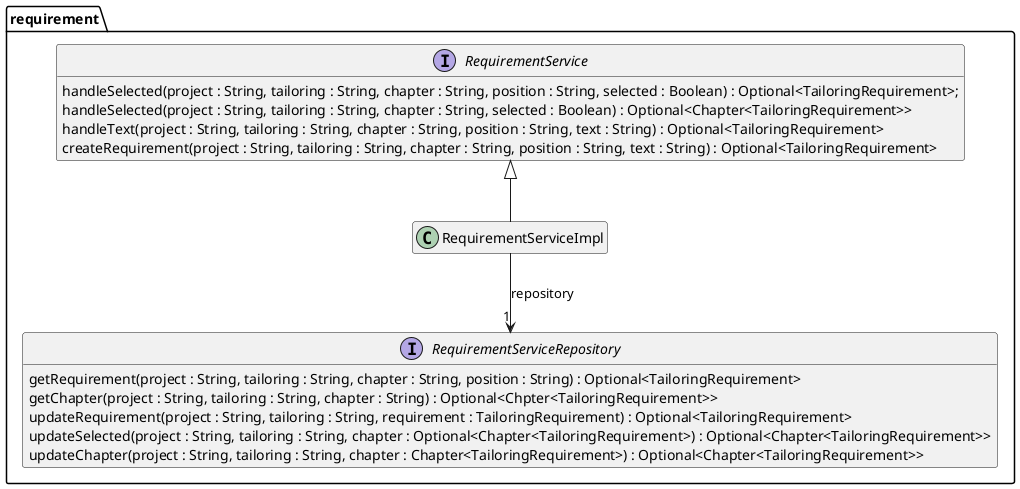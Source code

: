 @startuml Ebene3.png
hide empty members

package requirement {

    interface RequirementService {
        handleSelected(project : String, tailoring : String, chapter : String, position : String, selected : Boolean) : Optional<TailoringRequirement>;
        handleSelected(project : String, tailoring : String, chapter : String, selected : Boolean) : Optional<Chapter<TailoringRequirement>>
        handleText(project : String, tailoring : String, chapter : String, position : String, text : String) : Optional<TailoringRequirement>
        createRequirement(project : String, tailoring : String, chapter : String, position : String, text : String) : Optional<TailoringRequirement>
    }

    interface RequirementServiceRepository {
        getRequirement(project : String, tailoring : String, chapter : String, position : String) : Optional<TailoringRequirement>
        getChapter(project : String, tailoring : String, chapter : String) : Optional<Chpter<TailoringRequirement>>
        updateRequirement(project : String, tailoring : String, requirement : TailoringRequirement) : Optional<TailoringRequirement>
        updateSelected(project : String, tailoring : String, chapter : Optional<Chapter<TailoringRequirement>) : Optional<Chapter<TailoringRequirement>>
        updateChapter(project : String, tailoring : String, chapter : Chapter<TailoringRequirement>) : Optional<Chapter<TailoringRequirement>>
    }

    class RequirementServiceImpl {
    }
    RequirementService <|-- RequirementServiceImpl
    RequirementServiceImpl --> "1" RequirementServiceRepository : repository

}
@enduml